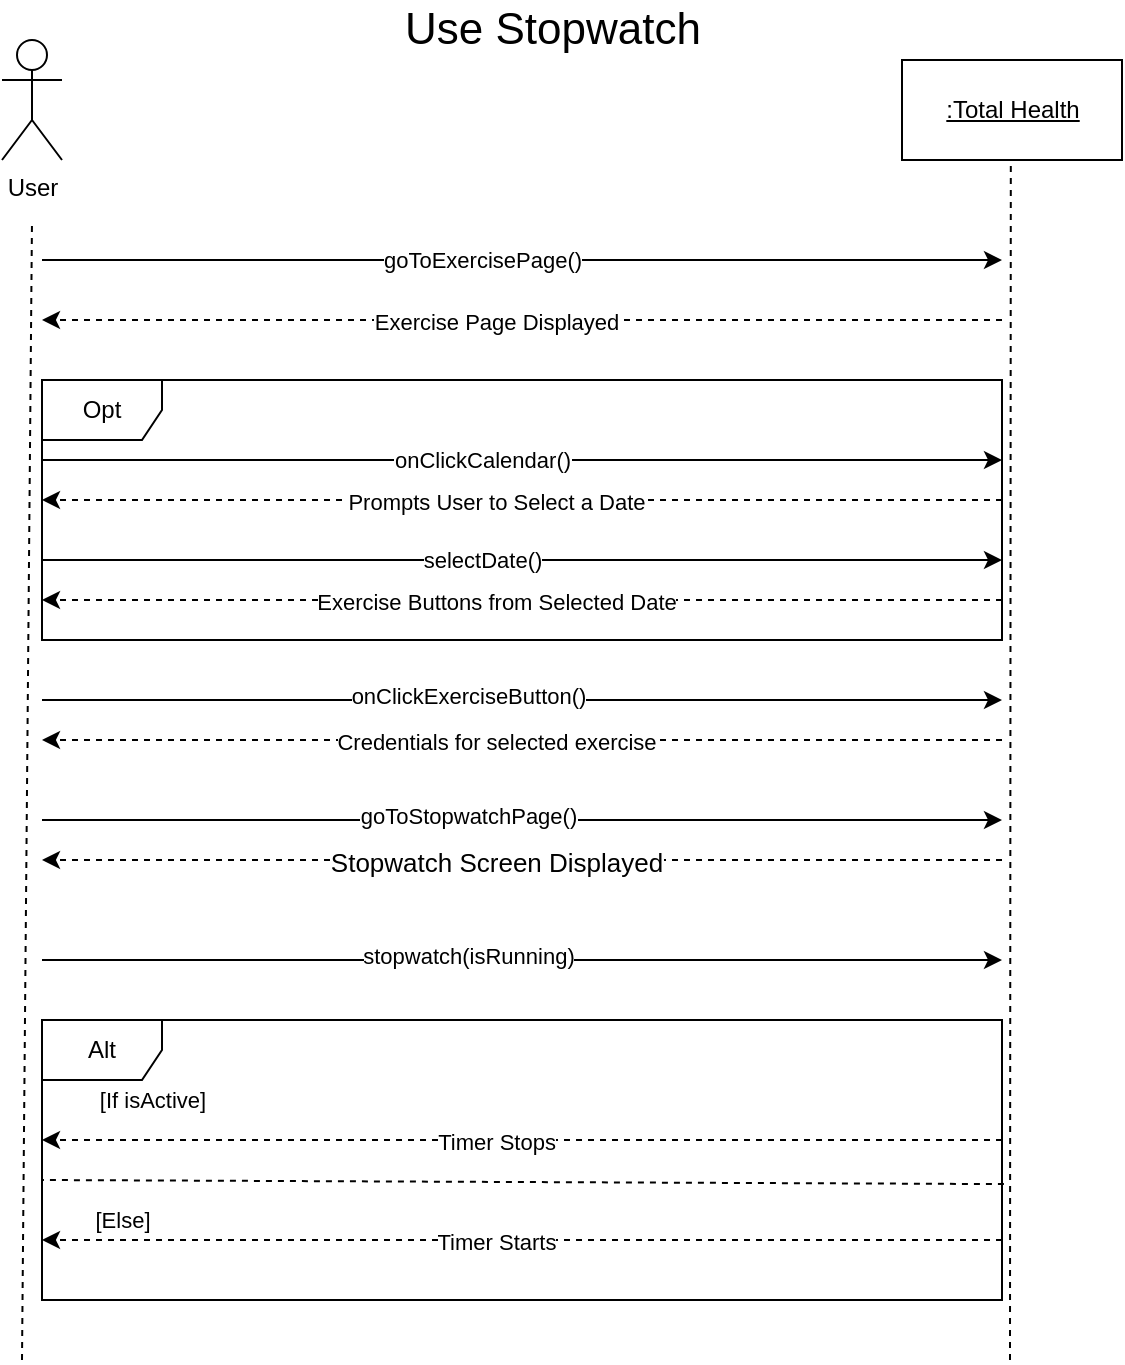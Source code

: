 <mxfile version="15.9.6" type="github">
  <diagram id="C3kk8iVVJ5LhTP5NbqHd" name="Page-1">
    <mxGraphModel dx="1038" dy="536" grid="1" gridSize="10" guides="1" tooltips="1" connect="1" arrows="1" fold="1" page="1" pageScale="1" pageWidth="850" pageHeight="1100" math="0" shadow="0">
      <root>
        <mxCell id="0" />
        <mxCell id="1" parent="0" />
        <mxCell id="zwtZ1gS0Mq2enyTm4LLa-14" value="Alt" style="shape=umlFrame;whiteSpace=wrap;html=1;" parent="1" vertex="1">
          <mxGeometry x="170" y="620" width="480" height="140" as="geometry" />
        </mxCell>
        <mxCell id="zwtZ1gS0Mq2enyTm4LLa-1" value="Opt" style="shape=umlFrame;whiteSpace=wrap;html=1;" parent="1" vertex="1">
          <mxGeometry x="170" y="300" width="480" height="130" as="geometry" />
        </mxCell>
        <mxCell id="VYZUzuegT2Te2G6oGABQ-1" value="User" style="shape=umlActor;verticalLabelPosition=bottom;verticalAlign=top;html=1;" parent="1" vertex="1">
          <mxGeometry x="150" y="130" width="30" height="60" as="geometry" />
        </mxCell>
        <mxCell id="VYZUzuegT2Te2G6oGABQ-2" value="&lt;u&gt;:Total Health&lt;br&gt;&lt;/u&gt;" style="html=1;" parent="1" vertex="1">
          <mxGeometry x="600" y="140" width="110" height="50" as="geometry" />
        </mxCell>
        <mxCell id="VYZUzuegT2Te2G6oGABQ-3" value="" style="endArrow=none;dashed=1;html=1;rounded=0;" parent="1" edge="1">
          <mxGeometry width="50" height="50" relative="1" as="geometry">
            <mxPoint x="160" y="790" as="sourcePoint" />
            <mxPoint x="165" y="220" as="targetPoint" />
          </mxGeometry>
        </mxCell>
        <mxCell id="VYZUzuegT2Te2G6oGABQ-4" value="" style="endArrow=none;dashed=1;html=1;rounded=0;" parent="1" edge="1">
          <mxGeometry width="50" height="50" relative="1" as="geometry">
            <mxPoint x="654" y="790" as="sourcePoint" />
            <mxPoint x="654.41" y="190" as="targetPoint" />
          </mxGeometry>
        </mxCell>
        <mxCell id="aOVv1BIqw7hd5nw9u_mf-1" value="" style="endArrow=classic;html=1;rounded=0;dashed=1;" parent="1" edge="1">
          <mxGeometry width="50" height="50" relative="1" as="geometry">
            <mxPoint x="650" y="270" as="sourcePoint" />
            <mxPoint x="170" y="270" as="targetPoint" />
          </mxGeometry>
        </mxCell>
        <mxCell id="aOVv1BIqw7hd5nw9u_mf-2" value="Exercise Page Displayed" style="edgeLabel;html=1;align=center;verticalAlign=middle;resizable=0;points=[];" parent="aOVv1BIqw7hd5nw9u_mf-1" vertex="1" connectable="0">
          <mxGeometry x="0.054" y="1" relative="1" as="geometry">
            <mxPoint as="offset" />
          </mxGeometry>
        </mxCell>
        <mxCell id="aOVv1BIqw7hd5nw9u_mf-3" value="" style="endArrow=classic;html=1;rounded=0;" parent="1" edge="1">
          <mxGeometry width="50" height="50" relative="1" as="geometry">
            <mxPoint x="170" y="240" as="sourcePoint" />
            <mxPoint x="650" y="240" as="targetPoint" />
          </mxGeometry>
        </mxCell>
        <mxCell id="aOVv1BIqw7hd5nw9u_mf-4" value="goToExercisePage()" style="edgeLabel;html=1;align=center;verticalAlign=middle;resizable=0;points=[];" parent="aOVv1BIqw7hd5nw9u_mf-3" vertex="1" connectable="0">
          <mxGeometry x="-0.113" y="2" relative="1" as="geometry">
            <mxPoint x="7" y="2" as="offset" />
          </mxGeometry>
        </mxCell>
        <mxCell id="aOVv1BIqw7hd5nw9u_mf-8" value="" style="endArrow=classic;html=1;rounded=0;" parent="1" edge="1">
          <mxGeometry width="50" height="50" relative="1" as="geometry">
            <mxPoint x="170" y="460" as="sourcePoint" />
            <mxPoint x="650" y="460" as="targetPoint" />
          </mxGeometry>
        </mxCell>
        <mxCell id="aOVv1BIqw7hd5nw9u_mf-9" value="onClickExerciseButton()" style="edgeLabel;html=1;align=center;verticalAlign=middle;resizable=0;points=[];" parent="aOVv1BIqw7hd5nw9u_mf-8" vertex="1" connectable="0">
          <mxGeometry x="-0.113" y="2" relative="1" as="geometry">
            <mxPoint as="offset" />
          </mxGeometry>
        </mxCell>
        <mxCell id="aOVv1BIqw7hd5nw9u_mf-10" value="" style="endArrow=classic;html=1;rounded=0;" parent="1" edge="1">
          <mxGeometry width="50" height="50" relative="1" as="geometry">
            <mxPoint x="170" y="520" as="sourcePoint" />
            <mxPoint x="650.0" y="520" as="targetPoint" />
          </mxGeometry>
        </mxCell>
        <mxCell id="aOVv1BIqw7hd5nw9u_mf-11" value="goToStopwatchPage()" style="edgeLabel;html=1;align=center;verticalAlign=middle;resizable=0;points=[];" parent="aOVv1BIqw7hd5nw9u_mf-10" vertex="1" connectable="0">
          <mxGeometry x="-0.113" y="2" relative="1" as="geometry">
            <mxPoint as="offset" />
          </mxGeometry>
        </mxCell>
        <mxCell id="aOVv1BIqw7hd5nw9u_mf-13" value="" style="endArrow=classic;html=1;rounded=0;dashed=1;" parent="1" edge="1">
          <mxGeometry width="50" height="50" relative="1" as="geometry">
            <mxPoint x="650.0" y="680" as="sourcePoint" />
            <mxPoint x="170" y="680" as="targetPoint" />
          </mxGeometry>
        </mxCell>
        <mxCell id="aOVv1BIqw7hd5nw9u_mf-14" value="Timer Stops" style="edgeLabel;html=1;align=center;verticalAlign=middle;resizable=0;points=[];" parent="aOVv1BIqw7hd5nw9u_mf-13" vertex="1" connectable="0">
          <mxGeometry x="0.054" y="1" relative="1" as="geometry">
            <mxPoint as="offset" />
          </mxGeometry>
        </mxCell>
        <mxCell id="aOVv1BIqw7hd5nw9u_mf-15" value="" style="endArrow=classic;html=1;rounded=0;dashed=1;" parent="1" edge="1">
          <mxGeometry width="50" height="50" relative="1" as="geometry">
            <mxPoint x="650.0" y="540" as="sourcePoint" />
            <mxPoint x="170" y="540" as="targetPoint" />
          </mxGeometry>
        </mxCell>
        <mxCell id="aOVv1BIqw7hd5nw9u_mf-16" value="&lt;span style=&quot;font-size: 13px ; color: #000000 ; font-weight: normal ; text-decoration: none ; font-family: &amp;#34;arial&amp;#34; ; font-style: normal&quot;&gt;Stopwatch Screen Displayed&lt;/span&gt;" style="edgeLabel;html=1;align=center;verticalAlign=middle;resizable=0;points=[];" parent="aOVv1BIqw7hd5nw9u_mf-15" vertex="1" connectable="0">
          <mxGeometry x="0.054" y="1" relative="1" as="geometry">
            <mxPoint as="offset" />
          </mxGeometry>
        </mxCell>
        <mxCell id="aOVv1BIqw7hd5nw9u_mf-17" value="" style="endArrow=classic;html=1;rounded=0;" parent="1" edge="1">
          <mxGeometry width="50" height="50" relative="1" as="geometry">
            <mxPoint x="170" y="590" as="sourcePoint" />
            <mxPoint x="650.0" y="590" as="targetPoint" />
          </mxGeometry>
        </mxCell>
        <mxCell id="aOVv1BIqw7hd5nw9u_mf-18" value="stopwatch(isRunning)" style="edgeLabel;html=1;align=center;verticalAlign=middle;resizable=0;points=[];" parent="aOVv1BIqw7hd5nw9u_mf-17" vertex="1" connectable="0">
          <mxGeometry x="-0.113" y="2" relative="1" as="geometry">
            <mxPoint as="offset" />
          </mxGeometry>
        </mxCell>
        <mxCell id="zwtZ1gS0Mq2enyTm4LLa-3" value="" style="endArrow=classic;html=1;rounded=0;" parent="1" edge="1">
          <mxGeometry width="50" height="50" relative="1" as="geometry">
            <mxPoint x="170" y="340" as="sourcePoint" />
            <mxPoint x="650" y="340" as="targetPoint" />
          </mxGeometry>
        </mxCell>
        <mxCell id="zwtZ1gS0Mq2enyTm4LLa-4" value="onClickCalendar()" style="edgeLabel;html=1;align=center;verticalAlign=middle;resizable=0;points=[];" parent="zwtZ1gS0Mq2enyTm4LLa-3" vertex="1" connectable="0">
          <mxGeometry x="-0.113" y="2" relative="1" as="geometry">
            <mxPoint x="7" y="2" as="offset" />
          </mxGeometry>
        </mxCell>
        <mxCell id="zwtZ1gS0Mq2enyTm4LLa-5" value="" style="endArrow=classic;html=1;rounded=0;" parent="1" edge="1">
          <mxGeometry width="50" height="50" relative="1" as="geometry">
            <mxPoint x="170" y="390" as="sourcePoint" />
            <mxPoint x="650" y="390" as="targetPoint" />
          </mxGeometry>
        </mxCell>
        <mxCell id="zwtZ1gS0Mq2enyTm4LLa-6" value="selectDate()" style="edgeLabel;html=1;align=center;verticalAlign=middle;resizable=0;points=[];" parent="zwtZ1gS0Mq2enyTm4LLa-5" vertex="1" connectable="0">
          <mxGeometry x="-0.113" y="2" relative="1" as="geometry">
            <mxPoint x="7" y="2" as="offset" />
          </mxGeometry>
        </mxCell>
        <mxCell id="zwtZ1gS0Mq2enyTm4LLa-7" value="" style="endArrow=classic;html=1;rounded=0;dashed=1;" parent="1" edge="1">
          <mxGeometry width="50" height="50" relative="1" as="geometry">
            <mxPoint x="650" y="360" as="sourcePoint" />
            <mxPoint x="170" y="360" as="targetPoint" />
          </mxGeometry>
        </mxCell>
        <mxCell id="zwtZ1gS0Mq2enyTm4LLa-8" value="&lt;font style=&quot;font-size: 11px&quot;&gt;&lt;span style=&quot;color: rgb(0 , 0 , 0) ; font-weight: normal ; text-decoration: none ; font-family: &amp;#34;arial&amp;#34; ; font-style: normal&quot;&gt;Prompts User to Select a Date&lt;/span&gt;&lt;/font&gt;" style="edgeLabel;html=1;align=center;verticalAlign=middle;resizable=0;points=[];" parent="zwtZ1gS0Mq2enyTm4LLa-7" vertex="1" connectable="0">
          <mxGeometry x="0.054" y="1" relative="1" as="geometry">
            <mxPoint as="offset" />
          </mxGeometry>
        </mxCell>
        <mxCell id="zwtZ1gS0Mq2enyTm4LLa-9" value="" style="endArrow=classic;html=1;rounded=0;dashed=1;" parent="1" edge="1">
          <mxGeometry width="50" height="50" relative="1" as="geometry">
            <mxPoint x="650" y="410" as="sourcePoint" />
            <mxPoint x="170" y="410" as="targetPoint" />
          </mxGeometry>
        </mxCell>
        <mxCell id="zwtZ1gS0Mq2enyTm4LLa-10" value="Exercise Buttons from Selected Date" style="edgeLabel;html=1;align=center;verticalAlign=middle;resizable=0;points=[];" parent="zwtZ1gS0Mq2enyTm4LLa-9" vertex="1" connectable="0">
          <mxGeometry x="0.054" y="1" relative="1" as="geometry">
            <mxPoint as="offset" />
          </mxGeometry>
        </mxCell>
        <mxCell id="zwtZ1gS0Mq2enyTm4LLa-12" value="" style="endArrow=classic;html=1;rounded=0;dashed=1;" parent="1" edge="1">
          <mxGeometry width="50" height="50" relative="1" as="geometry">
            <mxPoint x="650" y="480" as="sourcePoint" />
            <mxPoint x="170" y="480" as="targetPoint" />
          </mxGeometry>
        </mxCell>
        <mxCell id="zwtZ1gS0Mq2enyTm4LLa-13" value="&lt;span style=&quot;font-size: 11px ; color: rgb(0 , 0 , 0) ; font-weight: normal ; text-decoration: none ; font-family: &amp;#34;arial&amp;#34; ; font-style: normal&quot;&gt;Credentials for selected exercise&lt;/span&gt;" style="edgeLabel;html=1;align=center;verticalAlign=middle;resizable=0;points=[];fontSize=11;" parent="zwtZ1gS0Mq2enyTm4LLa-12" vertex="1" connectable="0">
          <mxGeometry x="0.054" y="1" relative="1" as="geometry">
            <mxPoint as="offset" />
          </mxGeometry>
        </mxCell>
        <mxCell id="zwtZ1gS0Mq2enyTm4LLa-17" value="[If isActive]" style="text;html=1;align=center;verticalAlign=middle;resizable=0;points=[];autosize=1;strokeColor=none;fillColor=none;fontSize=11;" parent="1" vertex="1">
          <mxGeometry x="190" y="650" width="70" height="20" as="geometry" />
        </mxCell>
        <mxCell id="zwtZ1gS0Mq2enyTm4LLa-18" value="[Else]" style="text;html=1;align=center;verticalAlign=middle;resizable=0;points=[];autosize=1;strokeColor=none;fillColor=none;fontSize=11;" parent="1" vertex="1">
          <mxGeometry x="190" y="710" width="40" height="20" as="geometry" />
        </mxCell>
        <mxCell id="zwtZ1gS0Mq2enyTm4LLa-19" value="" style="endArrow=classic;html=1;rounded=0;dashed=1;" parent="1" edge="1">
          <mxGeometry width="50" height="50" relative="1" as="geometry">
            <mxPoint x="650.0" y="730" as="sourcePoint" />
            <mxPoint x="170" y="730" as="targetPoint" />
          </mxGeometry>
        </mxCell>
        <mxCell id="zwtZ1gS0Mq2enyTm4LLa-20" value="Timer Starts" style="edgeLabel;html=1;align=center;verticalAlign=middle;resizable=0;points=[];" parent="zwtZ1gS0Mq2enyTm4LLa-19" vertex="1" connectable="0">
          <mxGeometry x="0.054" y="1" relative="1" as="geometry">
            <mxPoint as="offset" />
          </mxGeometry>
        </mxCell>
        <mxCell id="zwtZ1gS0Mq2enyTm4LLa-21" value="" style="endArrow=none;html=1;rounded=0;dashed=1;endFill=0;exitX=1.002;exitY=0.586;exitDx=0;exitDy=0;exitPerimeter=0;" parent="1" source="zwtZ1gS0Mq2enyTm4LLa-14" edge="1">
          <mxGeometry width="50" height="50" relative="1" as="geometry">
            <mxPoint x="640.0" y="700" as="sourcePoint" />
            <mxPoint x="170" y="700" as="targetPoint" />
          </mxGeometry>
        </mxCell>
        <mxCell id="WCY1Anhig1JMxl1Tuy_w-1" value="Use Stopwatch" style="text;html=1;align=center;verticalAlign=middle;resizable=0;points=[];autosize=1;strokeColor=none;fillColor=none;fontSize=22;" vertex="1" parent="1">
          <mxGeometry x="345" y="110" width="160" height="30" as="geometry" />
        </mxCell>
      </root>
    </mxGraphModel>
  </diagram>
</mxfile>

